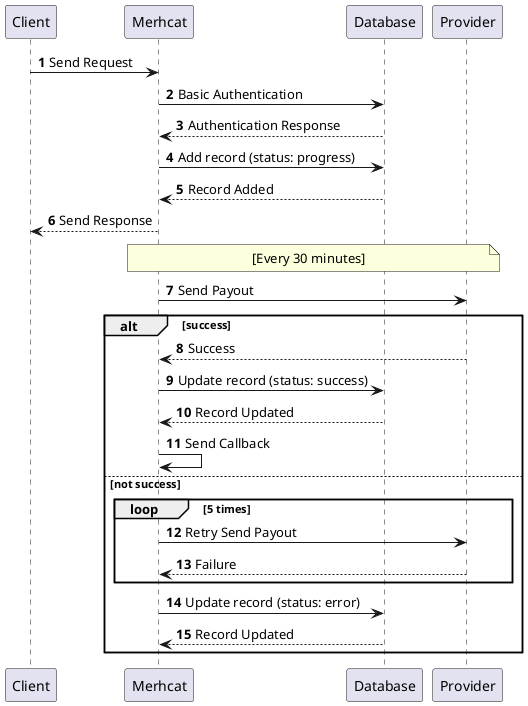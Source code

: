 @startuml
'https://plantuml.com/sequence-diagram

autonumber

Client -> Merhcat: Send Request
Merhcat -> Database: Basic Authentication
Database --> Merhcat: Authentication Response

Merhcat -> Database: Add record (status: progress)
Database --> Merhcat: Record Added
Merhcat --> Client: Send Response

note over Merhcat, Provider: [Every 30 minutes]

Merhcat -> Provider: Send Payout
alt success
    Provider --> Merhcat: Success
    Merhcat -> Database: Update record (status: success)
    Database --> Merhcat: Record Updated
    Merhcat -> Merhcat: Send Callback
else not success
    loop 5 times
        Merhcat -> Provider: Retry Send Payout
        Provider --> Merhcat: Failure
    end
    Merhcat -> Database: Update record (status: error)
    Database --> Merhcat: Record Updated
end

@enduml
